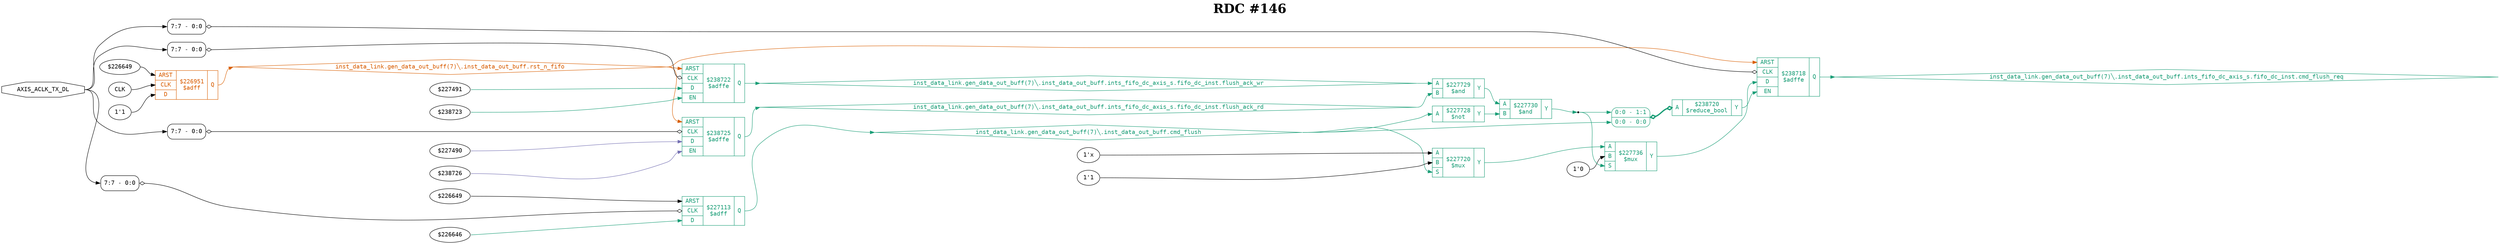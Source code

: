 digraph "spacefibre_light_top" {
label=<<b>RDC #146</b>>;
labelloc="t"
fontsize="30"
node ["fontname"="Courier"]
edge ["fontname"="Courier"]
rankdir="LR";
remincross=true;
n7 [ shape=octagon, label="AXIS_ACLK_TX_DL", color="black", fontcolor="black", href="/src/ip_spacefibre_light_top/spacefibre_light_top.vhd#58" ];
n8 [ shape=diamond, label="inst_data_link.gen_data_out_buff(7)&#9586;.inst_data_out_buff.cmd_flush", colorscheme="dark28", color="1", fontcolor="1", href="/src/module_data_link/data_out_buf.vhd#140" ];
n9 [ shape=diamond, label="inst_data_link.gen_data_out_buff(7)&#9586;.inst_data_out_buff.ints_fifo_dc_axis_s.fifo_dc_inst.cmd_flush_req", colorscheme="dark28", color="1", fontcolor="1", href="/src/ip/fifo_dc/fifo_dc.vhd#111" ];
n10 [ shape=diamond, label="inst_data_link.gen_data_out_buff(7)&#9586;.inst_data_out_buff.ints_fifo_dc_axis_s.fifo_dc_inst.flush_ack_rd", colorscheme="dark28", color="1", fontcolor="1", href="/src/ip/fifo_dc/fifo_dc.vhd#120" ];
n11 [ shape=diamond, label="inst_data_link.gen_data_out_buff(7)&#9586;.inst_data_out_buff.ints_fifo_dc_axis_s.fifo_dc_inst.flush_ack_wr", colorscheme="dark28", color="1", fontcolor="1", href="/src/ip/fifo_dc/fifo_dc.vhd#119" ];
n12 [ shape=diamond, label="inst_data_link.gen_data_out_buff(7)&#9586;.inst_data_out_buff.rst_n_fifo", colorscheme="dark28", color="2", fontcolor="2", href="/src/module_data_link/data_out_buf.vhd#165" ];
{ rank="source"; n7;}
{ rank="sink";}
c18 [ shape=record, label="{{<p13> ARST|<p14> CLK|<p15> D|<p16> EN}|$238718\n$adffe|{<p17> Q}}", colorscheme="dark28", color="1", fontcolor="1" , href="/src/ip/fifo_dc/fifo_dc.vhd#440"  ];
x0 [ shape=record, style=rounded, label="<s0> 7:7 - 0:0 ", color="black", fontcolor="black" ];
x0:e -> c18:p14:w [arrowhead=odiamond, arrowtail=odiamond, dir=both, color="black", fontcolor="black", label=""];
v2 [ label="$227491" ];
v3 [ label="$238723" ];
c19 [ shape=record, label="{{<p13> ARST|<p14> CLK|<p15> D|<p16> EN}|$238722\n$adffe|{<p17> Q}}", colorscheme="dark28", color="1", fontcolor="1" , href="/src/ip/fifo_dc/fifo_dc.vhd#440"  ];
x1 [ shape=record, style=rounded, label="<s0> 7:7 - 0:0 ", color="black", fontcolor="black" ];
x1:e -> c19:p14:w [arrowhead=odiamond, arrowtail=odiamond, dir=both, color="black", fontcolor="black", label=""];
v5 [ label="$227490" ];
v6 [ label="$238726" ];
c20 [ shape=record, label="{{<p13> ARST|<p14> CLK|<p15> D|<p16> EN}|$238725\n$adffe|{<p17> Q}}", colorscheme="dark28", color="1", fontcolor="1" , href="/src/ip/fifo_dc/fifo_dc.vhd#440"  ];
x4 [ shape=record, style=rounded, label="<s0> 7:7 - 0:0 ", color="black", fontcolor="black" ];
x4:e -> c20:p14:w [arrowhead=odiamond, arrowtail=odiamond, dir=both, color="black", fontcolor="black", label=""];
c23 [ shape=record, label="{{<p21> A}|$238720\n$reduce_bool|{<p22> Y}}", colorscheme="dark28", color="1", fontcolor="1" ];
x7 [ shape=record, style=rounded, label="<s1> 0:0 - 1:1 |<s0> 0:0 - 0:0 ", colorscheme="dark28", color="1", fontcolor="1" ];
x7:e -> c23:p21:w [arrowhead=odiamond, arrowtail=odiamond, dir=both, colorscheme="dark28", color="1", fontcolor="1", style="setlinewidth(3)", label=""];
v8 [ label="$226649" ];
v10 [ label="$226646" ];
c24 [ shape=record, label="{{<p13> ARST|<p14> CLK|<p15> D}|$227113\n$adff|{<p17> Q}}", colorscheme="dark28", color="1", fontcolor="1" , href="/src/module_data_link/data_out_buf.vhd#266"  ];
x9 [ shape=record, style=rounded, label="<s0> 7:7 - 0:0 ", color="black", fontcolor="black" ];
x9:e -> c24:p14:w [arrowhead=odiamond, arrowtail=odiamond, dir=both, color="black", fontcolor="black", label=""];
v11 [ label="$226649" ];
v12 [ label="CLK" ];
v13 [ label="1'1" ];
c25 [ shape=record, label="{{<p13> ARST|<p14> CLK|<p15> D}|$226951\n$adff|{<p17> Q}}", colorscheme="dark28", color="2", fontcolor="2" , href="/src/module_data_link/data_out_buf.vhd#225"  ];
v14 [ label="1'x" ];
v15 [ label="1'1" ];
c28 [ shape=record, label="{{<p21> A|<p26> B|<p27> S}|$227720\n$mux|{<p22> Y}}", colorscheme="dark28", color="1", fontcolor="1" , href="/src/ip/fifo_dc/fifo_dc.vhd#455"  ];
c29 [ shape=record, label="{{<p21> A}|$227728\n$not|{<p22> Y}}", colorscheme="dark28", color="1", fontcolor="1" , href="/src/ip/fifo_dc/fifo_dc.vhd#471"  ];
c30 [ shape=record, label="{{<p21> A|<p26> B}|$227729\n$and|{<p22> Y}}", colorscheme="dark28", color="1", fontcolor="1" , href="/src/ip/fifo_dc/fifo_dc.vhd#471"  ];
c31 [ shape=record, label="{{<p21> A|<p26> B}|$227730\n$and|{<p22> Y}}", colorscheme="dark28", color="1", fontcolor="1" , href="/src/ip/fifo_dc/fifo_dc.vhd#471"  ];
v16 [ label="1'0" ];
c32 [ shape=record, label="{{<p21> A|<p26> B|<p27> S}|$227736\n$mux|{<p22> Y}}", colorscheme="dark28", color="1", fontcolor="1" , href="/src/ip/fifo_dc/fifo_dc.vhd#471"  ];
c23:p22:e -> c18:p16:w [colorscheme="dark28", color="1", fontcolor="1", label=""];
c20:p17:e -> n10:w [colorscheme="dark28", color="1", fontcolor="1", label=""];
n10:e -> c30:p26:w [colorscheme="dark28", color="1", fontcolor="1", label=""];
c19:p17:e -> n11:w [colorscheme="dark28", color="1", fontcolor="1", label=""];
n11:e -> c30:p21:w [colorscheme="dark28", color="1", fontcolor="1", label=""];
c25:p17:e -> n12:w [colorscheme="dark28", color="2", fontcolor="2", label=""];
n12:e -> c18:p13:w [colorscheme="dark28", color="2", fontcolor="2", label=""];
n12:e -> c19:p13:w [colorscheme="dark28", color="2", fontcolor="2", label=""];
n12:e -> c20:p13:w [colorscheme="dark28", color="2", fontcolor="2", label=""];
c28:p22:e -> c32:p21:w [colorscheme="dark28", color="1", fontcolor="1", label=""];
c29:p22:e -> c31:p26:w [colorscheme="dark28", color="1", fontcolor="1", label=""];
c30:p22:e -> c31:p21:w [colorscheme="dark28", color="1", fontcolor="1", label=""];
n5 [ shape=point ];
c31:p22:e -> n5:w [colorscheme="dark28", color="1", fontcolor="1", label=""];
n5:e -> c32:p27:w [colorscheme="dark28", color="1", fontcolor="1", label=""];
n5:e -> x7:s1:w [colorscheme="dark28", color="1", fontcolor="1", label=""];
c32:p22:e -> c18:p15:w [colorscheme="dark28", color="1", fontcolor="1", label=""];
n7:e -> x0:s0:w [color="black", fontcolor="black", label=""];
n7:e -> x1:s0:w [color="black", fontcolor="black", label=""];
n7:e -> x4:s0:w [color="black", fontcolor="black", label=""];
n7:e -> x9:s0:w [color="black", fontcolor="black", label=""];
c24:p17:e -> n8:w [colorscheme="dark28", color="1", fontcolor="1", label=""];
n8:e -> c28:p27:w [colorscheme="dark28", color="1", fontcolor="1", label=""];
n8:e -> c29:p21:w [colorscheme="dark28", color="1", fontcolor="1", label=""];
n8:e -> x7:s0:w [colorscheme="dark28", color="1", fontcolor="1", label=""];
c18:p17:e -> n9:w [colorscheme="dark28", color="1", fontcolor="1", label=""];
v10:e -> c24:p15:w [colorscheme="dark28", color="1", fontcolor="1", label=""];
v11:e -> c25:p13:w [color="black", fontcolor="black", label=""];
v12:e -> c25:p14:w [color="black", fontcolor="black", label=""];
v13:e -> c25:p15:w [color="black", fontcolor="black", label=""];
v14:e -> c28:p21:w [color="black", fontcolor="black", label=""];
v15:e -> c28:p26:w [color="black", fontcolor="black", label=""];
v16:e -> c32:p26:w [color="black", fontcolor="black", label=""];
v2:e -> c19:p15:w [colorscheme="dark28", color="1", fontcolor="1", label=""];
v3:e -> c19:p16:w [colorscheme="dark28", color="1", fontcolor="1", label=""];
v5:e -> c20:p15:w [colorscheme="dark28", color="3", fontcolor="3", label=""];
v6:e -> c20:p16:w [colorscheme="dark28", color="3", fontcolor="3", label=""];
v8:e -> c24:p13:w [color="black", fontcolor="black", label=""];
}
